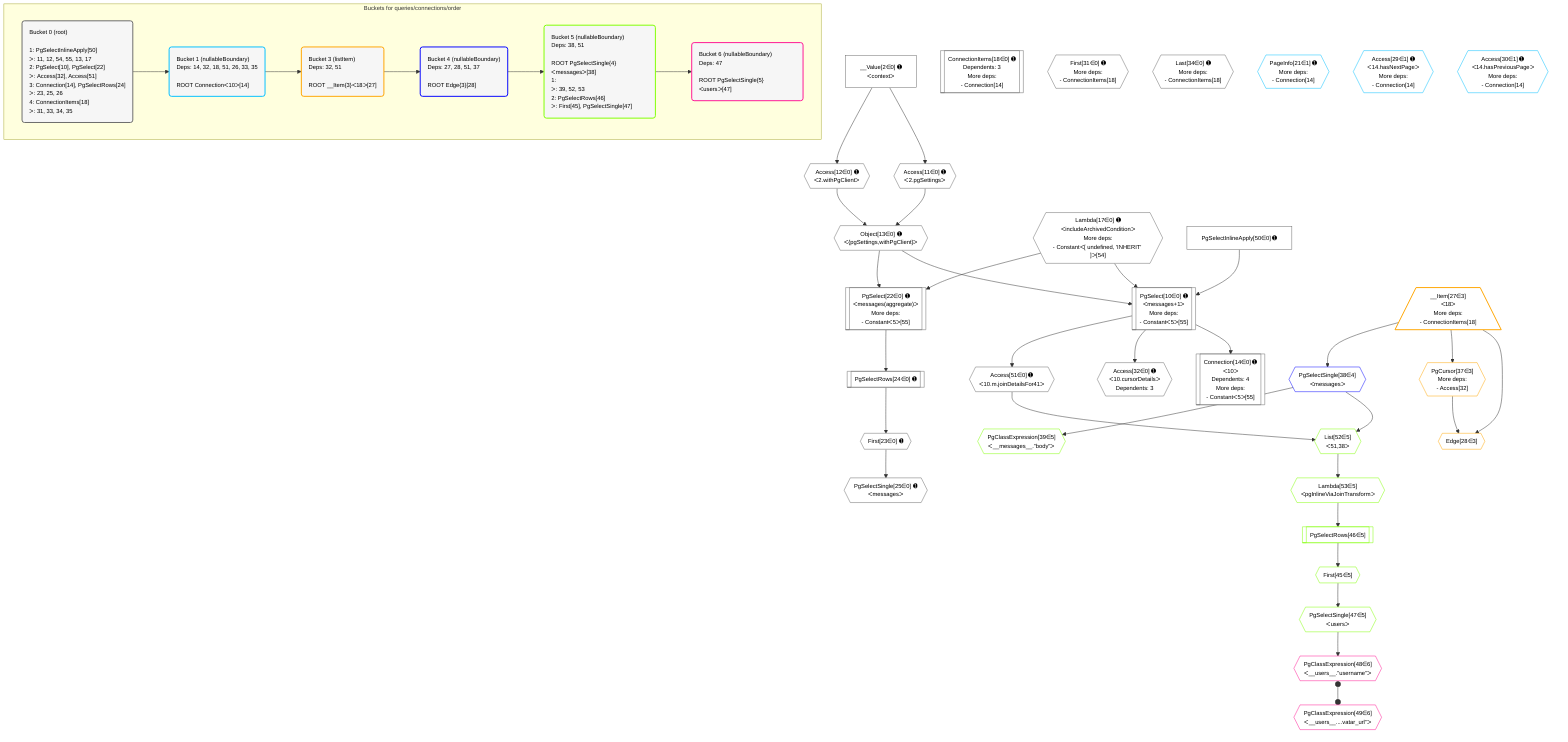 %%{init: {'themeVariables': { 'fontSize': '12px'}}}%%
graph TD
    classDef path fill:#eee,stroke:#000,color:#000
    classDef plan fill:#fff,stroke-width:1px,color:#000
    classDef itemplan fill:#fff,stroke-width:2px,color:#000
    classDef unbatchedplan fill:#dff,stroke-width:1px,color:#000
    classDef sideeffectplan fill:#fcc,stroke-width:2px,color:#000
    classDef bucket fill:#f6f6f6,color:#000,stroke-width:2px,text-align:left

    subgraph "Buckets for queries/connections/order"
    Bucket0("Bucket 0 (root)<br /><br />1: PgSelectInlineApply[50]<br />ᐳ: 11, 12, 54, 55, 13, 17<br />2: PgSelect[10], PgSelect[22]<br />ᐳ: Access[32], Access[51]<br />3: Connection[14], PgSelectRows[24]<br />ᐳ: 23, 25, 26<br />4: ConnectionItems[18]<br />ᐳ: 31, 33, 34, 35"):::bucket
    Bucket1("Bucket 1 (nullableBoundary)<br />Deps: 14, 32, 18, 51, 26, 33, 35<br /><br />ROOT Connectionᐸ10ᐳ[14]"):::bucket
    Bucket3("Bucket 3 (listItem)<br />Deps: 32, 51<br /><br />ROOT __Item{3}ᐸ18ᐳ[27]"):::bucket
    Bucket4("Bucket 4 (nullableBoundary)<br />Deps: 27, 28, 51, 37<br /><br />ROOT Edge{3}[28]"):::bucket
    Bucket5("Bucket 5 (nullableBoundary)<br />Deps: 38, 51<br /><br />ROOT PgSelectSingle{4}ᐸmessagesᐳ[38]<br />1: <br />ᐳ: 39, 52, 53<br />2: PgSelectRows[46]<br />ᐳ: First[45], PgSelectSingle[47]"):::bucket
    Bucket6("Bucket 6 (nullableBoundary)<br />Deps: 47<br /><br />ROOT PgSelectSingle{5}ᐸusersᐳ[47]"):::bucket
    end
    Bucket0 --> Bucket1
    Bucket1 --> Bucket3
    Bucket3 --> Bucket4
    Bucket4 --> Bucket5
    Bucket5 --> Bucket6

    %% plan dependencies
    PgSelect10[["PgSelect[10∈0] ➊<br />ᐸmessages+1ᐳ<br />More deps:<br />- Constantᐸ5ᐳ[55]"]]:::plan
    Object13{{"Object[13∈0] ➊<br />ᐸ{pgSettings,withPgClient}ᐳ"}}:::plan
    Lambda17{{"Lambda[17∈0] ➊<br />ᐸincludeArchivedConditionᐳ<br />More deps:<br />- Constantᐸ[ undefined, 'INHERIT' ]ᐳ[54]"}}:::plan
    PgSelectInlineApply50["PgSelectInlineApply[50∈0] ➊"]:::plan
    Object13 & Lambda17 & PgSelectInlineApply50 --> PgSelect10
    PgSelect22[["PgSelect[22∈0] ➊<br />ᐸmessages(aggregate)ᐳ<br />More deps:<br />- Constantᐸ5ᐳ[55]"]]:::plan
    Object13 & Lambda17 --> PgSelect22
    Access11{{"Access[11∈0] ➊<br />ᐸ2.pgSettingsᐳ"}}:::plan
    Access12{{"Access[12∈0] ➊<br />ᐸ2.withPgClientᐳ"}}:::plan
    Access11 & Access12 --> Object13
    Connection14[["Connection[14∈0] ➊<br />ᐸ10ᐳ<br />Dependents: 4<br />More deps:<br />- Constantᐸ5ᐳ[55]"]]:::plan
    PgSelect10 --> Connection14
    __Value2["__Value[2∈0] ➊<br />ᐸcontextᐳ"]:::plan
    __Value2 --> Access11
    __Value2 --> Access12
    ConnectionItems18[["ConnectionItems[18∈0] ➊<br />Dependents: 3<br />More deps:<br />- Connection[14]"]]:::plan
    First23{{"First[23∈0] ➊"}}:::plan
    PgSelectRows24[["PgSelectRows[24∈0] ➊"]]:::plan
    PgSelectRows24 --> First23
    PgSelect22 --> PgSelectRows24
    PgSelectSingle25{{"PgSelectSingle[25∈0] ➊<br />ᐸmessagesᐳ"}}:::plan
    First23 --> PgSelectSingle25
    First31{{"First[31∈0] ➊<br />More deps:<br />- ConnectionItems[18]"}}:::plan
    Access32{{"Access[32∈0] ➊<br />ᐸ10.cursorDetailsᐳ<br />Dependents: 3"}}:::plan
    PgSelect10 --> Access32
    Last34{{"Last[34∈0] ➊<br />More deps:<br />- ConnectionItems[18]"}}:::plan
    Access51{{"Access[51∈0] ➊<br />ᐸ10.m.joinDetailsFor41ᐳ"}}:::plan
    PgSelect10 --> Access51
    PageInfo21{{"PageInfo[21∈1] ➊<br />More deps:<br />- Connection[14]"}}:::plan
    Access29{{"Access[29∈1] ➊<br />ᐸ14.hasNextPageᐳ<br />More deps:<br />- Connection[14]"}}:::plan
    Access30{{"Access[30∈1] ➊<br />ᐸ14.hasPreviousPageᐳ<br />More deps:<br />- Connection[14]"}}:::plan
    Edge28{{"Edge[28∈3]"}}:::plan
    __Item27[/"__Item[27∈3]<br />ᐸ18ᐳ<br />More deps:<br />- ConnectionItems[18]"\]:::itemplan
    PgCursor37{{"PgCursor[37∈3]<br />More deps:<br />- Access[32]"}}:::plan
    __Item27 & PgCursor37 --> Edge28
    __Item27 --> PgCursor37
    PgSelectSingle38{{"PgSelectSingle[38∈4]<br />ᐸmessagesᐳ"}}:::plan
    __Item27 --> PgSelectSingle38
    List52{{"List[52∈5]<br />ᐸ51,38ᐳ"}}:::plan
    Access51 & PgSelectSingle38 --> List52
    PgClassExpression39{{"PgClassExpression[39∈5]<br />ᐸ__messages__.”body”ᐳ"}}:::plan
    PgSelectSingle38 --> PgClassExpression39
    First45{{"First[45∈5]"}}:::plan
    PgSelectRows46[["PgSelectRows[46∈5]"]]:::plan
    PgSelectRows46 --> First45
    Lambda53{{"Lambda[53∈5]<br />ᐸpgInlineViaJoinTransformᐳ"}}:::plan
    Lambda53 --> PgSelectRows46
    PgSelectSingle47{{"PgSelectSingle[47∈5]<br />ᐸusersᐳ"}}:::plan
    First45 --> PgSelectSingle47
    List52 --> Lambda53
    PgClassExpression48{{"PgClassExpression[48∈6]<br />ᐸ__users__.”username”ᐳ"}}:::plan
    PgSelectSingle47 --> PgClassExpression48
    PgClassExpression49{{"PgClassExpression[49∈6]<br />ᐸ__users__....vatar_url”ᐳ"}}:::plan
    PgClassExpression48 o--o PgClassExpression49

    %% define steps
    classDef bucket0 stroke:#696969
    class Bucket0,__Value2,PgSelect10,Access11,Access12,Object13,Connection14,Lambda17,ConnectionItems18,PgSelect22,First23,PgSelectRows24,PgSelectSingle25,First31,Access32,Last34,PgSelectInlineApply50,Access51 bucket0
    classDef bucket1 stroke:#00bfff
    class Bucket1,PageInfo21,Access29,Access30 bucket1
    classDef bucket3 stroke:#ffa500
    class Bucket3,__Item27,Edge28,PgCursor37 bucket3
    classDef bucket4 stroke:#0000ff
    class Bucket4,PgSelectSingle38 bucket4
    classDef bucket5 stroke:#7fff00
    class Bucket5,PgClassExpression39,First45,PgSelectRows46,PgSelectSingle47,List52,Lambda53 bucket5
    classDef bucket6 stroke:#ff1493
    class Bucket6,PgClassExpression48,PgClassExpression49 bucket6